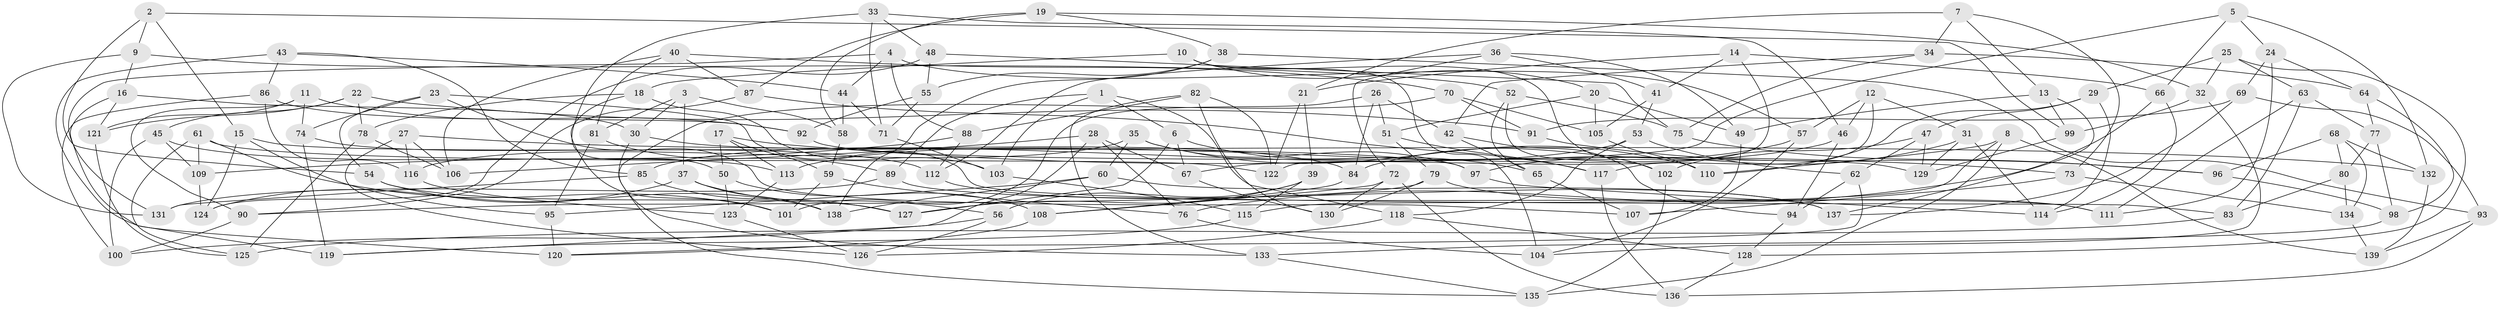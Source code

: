 // coarse degree distribution, {4: 0.38372093023255816, 6: 0.5697674418604651, 5: 0.046511627906976744}
// Generated by graph-tools (version 1.1) at 2025/52/02/27/25 19:52:27]
// undirected, 139 vertices, 278 edges
graph export_dot {
graph [start="1"]
  node [color=gray90,style=filled];
  1;
  2;
  3;
  4;
  5;
  6;
  7;
  8;
  9;
  10;
  11;
  12;
  13;
  14;
  15;
  16;
  17;
  18;
  19;
  20;
  21;
  22;
  23;
  24;
  25;
  26;
  27;
  28;
  29;
  30;
  31;
  32;
  33;
  34;
  35;
  36;
  37;
  38;
  39;
  40;
  41;
  42;
  43;
  44;
  45;
  46;
  47;
  48;
  49;
  50;
  51;
  52;
  53;
  54;
  55;
  56;
  57;
  58;
  59;
  60;
  61;
  62;
  63;
  64;
  65;
  66;
  67;
  68;
  69;
  70;
  71;
  72;
  73;
  74;
  75;
  76;
  77;
  78;
  79;
  80;
  81;
  82;
  83;
  84;
  85;
  86;
  87;
  88;
  89;
  90;
  91;
  92;
  93;
  94;
  95;
  96;
  97;
  98;
  99;
  100;
  101;
  102;
  103;
  104;
  105;
  106;
  107;
  108;
  109;
  110;
  111;
  112;
  113;
  114;
  115;
  116;
  117;
  118;
  119;
  120;
  121;
  122;
  123;
  124;
  125;
  126;
  127;
  128;
  129;
  130;
  131;
  132;
  133;
  134;
  135;
  136;
  137;
  138;
  139;
  1 -- 118;
  1 -- 6;
  1 -- 103;
  1 -- 89;
  2 -- 9;
  2 -- 15;
  2 -- 99;
  2 -- 54;
  3 -- 58;
  3 -- 30;
  3 -- 37;
  3 -- 81;
  4 -- 88;
  4 -- 131;
  4 -- 44;
  4 -- 57;
  5 -- 24;
  5 -- 66;
  5 -- 67;
  5 -- 132;
  6 -- 65;
  6 -- 127;
  6 -- 67;
  7 -- 21;
  7 -- 34;
  7 -- 13;
  7 -- 73;
  8 -- 110;
  8 -- 139;
  8 -- 135;
  8 -- 115;
  9 -- 52;
  9 -- 131;
  9 -- 16;
  10 -- 104;
  10 -- 20;
  10 -- 18;
  10 -- 102;
  11 -- 74;
  11 -- 90;
  11 -- 92;
  11 -- 121;
  12 -- 117;
  12 -- 31;
  12 -- 57;
  12 -- 46;
  13 -- 49;
  13 -- 99;
  13 -- 137;
  14 -- 66;
  14 -- 41;
  14 -- 21;
  14 -- 122;
  15 -- 97;
  15 -- 124;
  15 -- 95;
  16 -- 121;
  16 -- 119;
  16 -- 30;
  17 -- 113;
  17 -- 73;
  17 -- 59;
  17 -- 50;
  18 -- 101;
  18 -- 103;
  18 -- 78;
  19 -- 58;
  19 -- 32;
  19 -- 87;
  19 -- 38;
  20 -- 49;
  20 -- 105;
  20 -- 51;
  21 -- 39;
  21 -- 122;
  22 -- 91;
  22 -- 45;
  22 -- 121;
  22 -- 78;
  23 -- 107;
  23 -- 83;
  23 -- 54;
  23 -- 74;
  24 -- 111;
  24 -- 69;
  24 -- 64;
  25 -- 32;
  25 -- 63;
  25 -- 29;
  25 -- 128;
  26 -- 84;
  26 -- 51;
  26 -- 42;
  26 -- 101;
  27 -- 116;
  27 -- 132;
  27 -- 126;
  27 -- 106;
  28 -- 119;
  28 -- 67;
  28 -- 106;
  28 -- 76;
  29 -- 110;
  29 -- 114;
  29 -- 47;
  30 -- 84;
  30 -- 133;
  31 -- 114;
  31 -- 129;
  31 -- 97;
  32 -- 104;
  32 -- 99;
  33 -- 48;
  33 -- 50;
  33 -- 46;
  33 -- 71;
  34 -- 42;
  34 -- 75;
  34 -- 64;
  35 -- 97;
  35 -- 110;
  35 -- 60;
  35 -- 116;
  36 -- 72;
  36 -- 41;
  36 -- 49;
  36 -- 112;
  37 -- 56;
  37 -- 138;
  37 -- 124;
  38 -- 93;
  38 -- 138;
  38 -- 55;
  39 -- 115;
  39 -- 127;
  39 -- 56;
  40 -- 106;
  40 -- 87;
  40 -- 70;
  40 -- 81;
  41 -- 53;
  41 -- 105;
  42 -- 94;
  42 -- 65;
  43 -- 120;
  43 -- 85;
  43 -- 86;
  43 -- 44;
  44 -- 71;
  44 -- 58;
  45 -- 113;
  45 -- 109;
  45 -- 100;
  46 -- 94;
  46 -- 113;
  47 -- 62;
  47 -- 129;
  47 -- 102;
  48 -- 124;
  48 -- 75;
  48 -- 55;
  49 -- 107;
  50 -- 108;
  50 -- 123;
  51 -- 117;
  51 -- 79;
  52 -- 102;
  52 -- 65;
  52 -- 75;
  53 -- 118;
  53 -- 85;
  53 -- 62;
  54 -- 127;
  54 -- 138;
  55 -- 71;
  55 -- 92;
  56 -- 126;
  56 -- 100;
  57 -- 84;
  57 -- 104;
  58 -- 59;
  59 -- 101;
  59 -- 76;
  60 -- 138;
  60 -- 137;
  60 -- 95;
  61 -- 101;
  61 -- 122;
  61 -- 125;
  61 -- 109;
  62 -- 94;
  62 -- 120;
  63 -- 111;
  63 -- 77;
  63 -- 83;
  64 -- 77;
  64 -- 98;
  65 -- 107;
  66 -- 76;
  66 -- 114;
  67 -- 130;
  68 -- 96;
  68 -- 132;
  68 -- 134;
  68 -- 80;
  69 -- 93;
  69 -- 91;
  69 -- 137;
  70 -- 91;
  70 -- 105;
  70 -- 135;
  71 -- 103;
  72 -- 136;
  72 -- 130;
  72 -- 108;
  73 -- 134;
  73 -- 107;
  74 -- 119;
  74 -- 112;
  75 -- 96;
  76 -- 104;
  77 -- 98;
  77 -- 80;
  78 -- 125;
  78 -- 106;
  79 -- 111;
  79 -- 90;
  79 -- 130;
  80 -- 83;
  80 -- 134;
  81 -- 89;
  81 -- 95;
  82 -- 122;
  82 -- 133;
  82 -- 130;
  82 -- 88;
  83 -- 125;
  84 -- 108;
  85 -- 127;
  85 -- 131;
  86 -- 100;
  86 -- 92;
  86 -- 116;
  87 -- 90;
  87 -- 117;
  88 -- 109;
  88 -- 112;
  89 -- 131;
  89 -- 111;
  90 -- 100;
  91 -- 96;
  92 -- 129;
  93 -- 136;
  93 -- 139;
  94 -- 128;
  95 -- 120;
  96 -- 98;
  97 -- 114;
  98 -- 133;
  99 -- 129;
  102 -- 135;
  103 -- 115;
  105 -- 110;
  108 -- 120;
  109 -- 124;
  112 -- 137;
  113 -- 123;
  115 -- 119;
  116 -- 123;
  117 -- 136;
  118 -- 128;
  118 -- 126;
  121 -- 125;
  123 -- 126;
  128 -- 136;
  132 -- 139;
  133 -- 135;
  134 -- 139;
}
